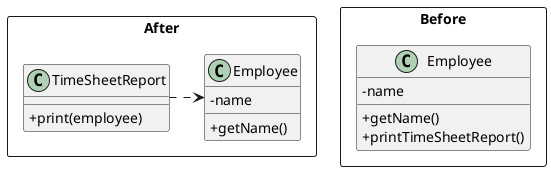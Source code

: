 @startuml Single Responsibility Principle
skinparam ClassAttributeIconSize 0

package Before <<Rectangle>> {
  class "Employee" as Employee1 {
    - name
    + getName()
    + printTimeSheetReport()
  }
}

package After <<Rectangle>> {
  class "Employee" as Employee2 {
    - name
    + getName()
  }

  class TimeSheetReport {
    + print(employee)
  }

  TimeSheetReport .> Employee2
}
@enduml